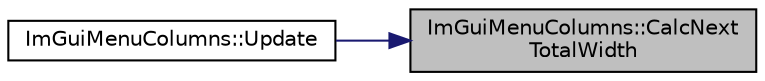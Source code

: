 digraph "ImGuiMenuColumns::CalcNextTotalWidth"
{
 // LATEX_PDF_SIZE
  edge [fontname="Helvetica",fontsize="10",labelfontname="Helvetica",labelfontsize="10"];
  node [fontname="Helvetica",fontsize="10",shape=record];
  rankdir="RL";
  Node1 [label="ImGuiMenuColumns::CalcNext\lTotalWidth",height=0.2,width=0.4,color="black", fillcolor="grey75", style="filled", fontcolor="black",tooltip=" "];
  Node1 -> Node2 [dir="back",color="midnightblue",fontsize="10",style="solid",fontname="Helvetica"];
  Node2 [label="ImGuiMenuColumns::Update",height=0.2,width=0.4,color="black", fillcolor="white", style="filled",URL="$struct_im_gui_menu_columns.html#aae99240b9c8e9380f829921da5e337f2",tooltip=" "];
}
